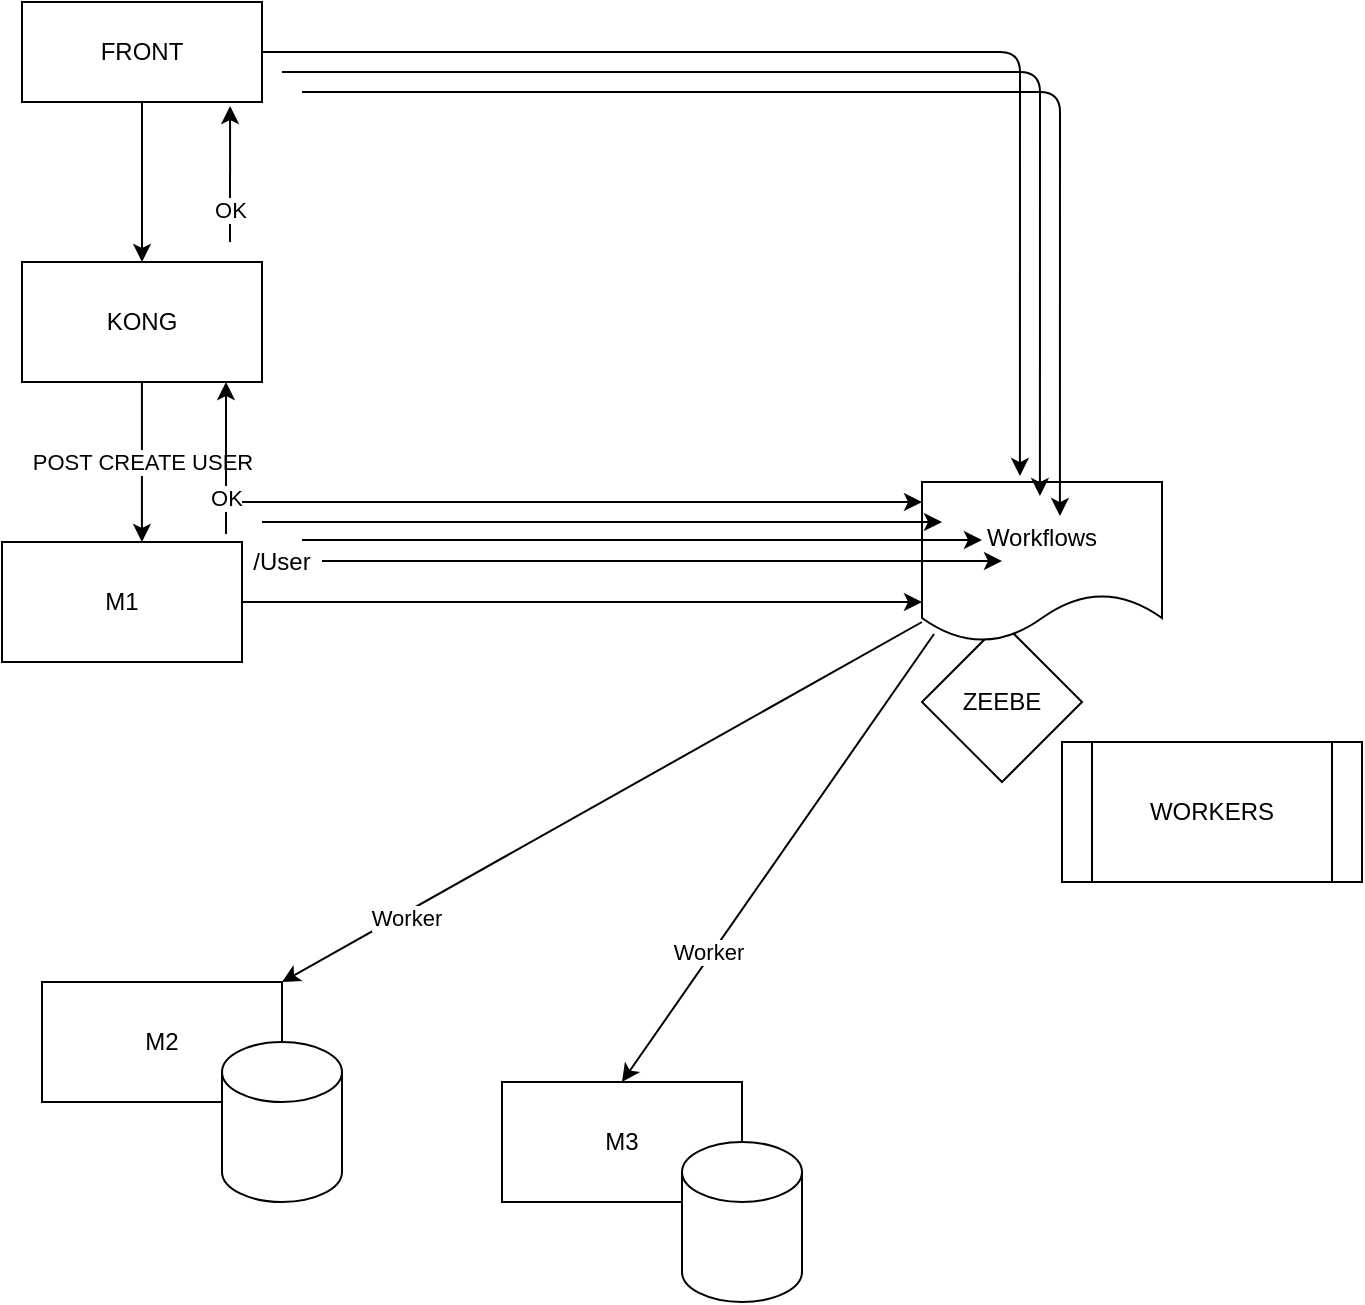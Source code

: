 <mxfile version="13.9.9" type="device"><diagram id="mI7kXgYjAfFfS1Up89VW" name="Page-1"><mxGraphModel dx="1106" dy="766" grid="1" gridSize="10" guides="1" tooltips="1" connect="1" arrows="1" fold="1" page="1" pageScale="1" pageWidth="1700" pageHeight="1100" math="0" shadow="0"><root><mxCell id="0"/><mxCell id="1" parent="0"/><mxCell id="tisosvzvg5JxdL_fKMNq-1" value="M1" style="rounded=0;whiteSpace=wrap;html=1;" vertex="1" parent="1"><mxGeometry x="440" y="290" width="120" height="60" as="geometry"/></mxCell><mxCell id="tisosvzvg5JxdL_fKMNq-17" value="POST CREATE USER" style="edgeStyle=orthogonalEdgeStyle;rounded=0;orthogonalLoop=1;jettySize=auto;html=1;entryX=0.583;entryY=0;entryDx=0;entryDy=0;entryPerimeter=0;" edge="1" parent="1" source="tisosvzvg5JxdL_fKMNq-3" target="tisosvzvg5JxdL_fKMNq-1"><mxGeometry relative="1" as="geometry"/></mxCell><mxCell id="tisosvzvg5JxdL_fKMNq-3" value="KONG" style="rounded=0;whiteSpace=wrap;html=1;" vertex="1" parent="1"><mxGeometry x="450" y="150" width="120" height="60" as="geometry"/></mxCell><mxCell id="tisosvzvg5JxdL_fKMNq-16" style="edgeStyle=orthogonalEdgeStyle;rounded=0;orthogonalLoop=1;jettySize=auto;html=1;entryX=0.5;entryY=0;entryDx=0;entryDy=0;" edge="1" parent="1" source="tisosvzvg5JxdL_fKMNq-11" target="tisosvzvg5JxdL_fKMNq-3"><mxGeometry relative="1" as="geometry"/></mxCell><mxCell id="tisosvzvg5JxdL_fKMNq-11" value="FRONT" style="rounded=0;whiteSpace=wrap;html=1;" vertex="1" parent="1"><mxGeometry x="450" y="20" width="120" height="50" as="geometry"/></mxCell><mxCell id="tisosvzvg5JxdL_fKMNq-12" value="ZEEBE" style="rhombus;whiteSpace=wrap;html=1;" vertex="1" parent="1"><mxGeometry x="900" y="330" width="80" height="80" as="geometry"/></mxCell><mxCell id="tisosvzvg5JxdL_fKMNq-13" value="Workflows" style="shape=document;whiteSpace=wrap;html=1;boundedLbl=1;" vertex="1" parent="1"><mxGeometry x="900" y="260" width="120" height="80" as="geometry"/></mxCell><mxCell id="tisosvzvg5JxdL_fKMNq-14" value="M2" style="rounded=0;whiteSpace=wrap;html=1;" vertex="1" parent="1"><mxGeometry x="460" y="510" width="120" height="60" as="geometry"/></mxCell><mxCell id="tisosvzvg5JxdL_fKMNq-15" value="" style="endArrow=classic;html=1;entryX=0;entryY=0.75;entryDx=0;entryDy=0;exitX=1;exitY=0.5;exitDx=0;exitDy=0;" edge="1" parent="1" source="tisosvzvg5JxdL_fKMNq-1" target="tisosvzvg5JxdL_fKMNq-13"><mxGeometry width="50" height="50" relative="1" as="geometry"><mxPoint x="560" y="325" as="sourcePoint"/><mxPoint x="610" y="275" as="targetPoint"/></mxGeometry></mxCell><mxCell id="tisosvzvg5JxdL_fKMNq-19" value="/User" style="text;html=1;strokeColor=none;fillColor=none;align=center;verticalAlign=middle;whiteSpace=wrap;rounded=0;" vertex="1" parent="1"><mxGeometry x="560" y="290" width="40" height="20" as="geometry"/></mxCell><mxCell id="tisosvzvg5JxdL_fKMNq-21" value="" style="endArrow=classic;html=1;exitX=0;exitY=0.875;exitDx=0;exitDy=0;exitPerimeter=0;entryX=1;entryY=0;entryDx=0;entryDy=0;" edge="1" parent="1" source="tisosvzvg5JxdL_fKMNq-13" target="tisosvzvg5JxdL_fKMNq-14"><mxGeometry width="50" height="50" relative="1" as="geometry"><mxPoint x="610" y="460" as="sourcePoint"/><mxPoint x="660" y="410" as="targetPoint"/></mxGeometry></mxCell><mxCell id="tisosvzvg5JxdL_fKMNq-32" value="Worker" style="edgeLabel;html=1;align=center;verticalAlign=middle;resizable=0;points=[];" vertex="1" connectable="0" parent="tisosvzvg5JxdL_fKMNq-21"><mxGeometry x="0.618" y="2" relative="1" as="geometry"><mxPoint as="offset"/></mxGeometry></mxCell><mxCell id="tisosvzvg5JxdL_fKMNq-22" value="M3" style="rounded=0;whiteSpace=wrap;html=1;" vertex="1" parent="1"><mxGeometry x="690" y="560" width="120" height="60" as="geometry"/></mxCell><mxCell id="tisosvzvg5JxdL_fKMNq-23" value="" style="endArrow=classic;html=1;exitX=0.05;exitY=0.95;exitDx=0;exitDy=0;exitPerimeter=0;entryX=0.5;entryY=0;entryDx=0;entryDy=0;" edge="1" parent="1" source="tisosvzvg5JxdL_fKMNq-13" target="tisosvzvg5JxdL_fKMNq-22"><mxGeometry width="50" height="50" relative="1" as="geometry"><mxPoint x="540" y="420" as="sourcePoint"/><mxPoint x="590" y="370" as="targetPoint"/></mxGeometry></mxCell><mxCell id="tisosvzvg5JxdL_fKMNq-33" value="Worker" style="edgeLabel;html=1;align=center;verticalAlign=middle;resizable=0;points=[];" vertex="1" connectable="0" parent="tisosvzvg5JxdL_fKMNq-23"><mxGeometry x="0.429" y="-2" relative="1" as="geometry"><mxPoint as="offset"/></mxGeometry></mxCell><mxCell id="tisosvzvg5JxdL_fKMNq-24" value="" style="shape=cylinder3;whiteSpace=wrap;html=1;boundedLbl=1;backgroundOutline=1;size=15;" vertex="1" parent="1"><mxGeometry x="550" y="540" width="60" height="80" as="geometry"/></mxCell><mxCell id="tisosvzvg5JxdL_fKMNq-26" value="" style="shape=cylinder3;whiteSpace=wrap;html=1;boundedLbl=1;backgroundOutline=1;size=15;" vertex="1" parent="1"><mxGeometry x="780" y="590" width="60" height="80" as="geometry"/></mxCell><mxCell id="tisosvzvg5JxdL_fKMNq-27" value="" style="endArrow=classic;html=1;entryX=0.85;entryY=1;entryDx=0;entryDy=0;entryPerimeter=0;" edge="1" parent="1" target="tisosvzvg5JxdL_fKMNq-3"><mxGeometry width="50" height="50" relative="1" as="geometry"><mxPoint x="552" y="286" as="sourcePoint"/><mxPoint x="580" y="250" as="targetPoint"/></mxGeometry></mxCell><mxCell id="tisosvzvg5JxdL_fKMNq-28" value="OK" style="edgeLabel;html=1;align=center;verticalAlign=middle;resizable=0;points=[];" vertex="1" connectable="0" parent="tisosvzvg5JxdL_fKMNq-27"><mxGeometry x="-0.526" relative="1" as="geometry"><mxPoint as="offset"/></mxGeometry></mxCell><mxCell id="tisosvzvg5JxdL_fKMNq-29" value="" style="endArrow=classic;html=1;entryX=0.867;entryY=1.04;entryDx=0;entryDy=0;entryPerimeter=0;" edge="1" parent="1" target="tisosvzvg5JxdL_fKMNq-11"><mxGeometry width="50" height="50" relative="1" as="geometry"><mxPoint x="554" y="140" as="sourcePoint"/><mxPoint x="562" y="220" as="targetPoint"/></mxGeometry></mxCell><mxCell id="tisosvzvg5JxdL_fKMNq-30" value="OK" style="edgeLabel;html=1;align=center;verticalAlign=middle;resizable=0;points=[];" vertex="1" connectable="0" parent="tisosvzvg5JxdL_fKMNq-29"><mxGeometry x="-0.526" relative="1" as="geometry"><mxPoint as="offset"/></mxGeometry></mxCell><mxCell id="tisosvzvg5JxdL_fKMNq-31" value="WORKERS" style="shape=process;whiteSpace=wrap;html=1;backgroundOutline=1;" vertex="1" parent="1"><mxGeometry x="970" y="390" width="150" height="70" as="geometry"/></mxCell><mxCell id="tisosvzvg5JxdL_fKMNq-34" value="" style="endArrow=classic;html=1;entryX=0;entryY=0.75;entryDx=0;entryDy=0;exitX=1;exitY=0.5;exitDx=0;exitDy=0;" edge="1" parent="1"><mxGeometry width="50" height="50" relative="1" as="geometry"><mxPoint x="570" y="280" as="sourcePoint"/><mxPoint x="910" y="280" as="targetPoint"/></mxGeometry></mxCell><mxCell id="tisosvzvg5JxdL_fKMNq-35" value="" style="endArrow=classic;html=1;entryX=0;entryY=0.75;entryDx=0;entryDy=0;exitX=1;exitY=0.5;exitDx=0;exitDy=0;" edge="1" parent="1"><mxGeometry width="50" height="50" relative="1" as="geometry"><mxPoint x="560" y="270" as="sourcePoint"/><mxPoint x="900" y="270" as="targetPoint"/></mxGeometry></mxCell><mxCell id="tisosvzvg5JxdL_fKMNq-36" value="" style="endArrow=classic;html=1;entryX=0;entryY=0.75;entryDx=0;entryDy=0;exitX=1;exitY=0.5;exitDx=0;exitDy=0;" edge="1" parent="1"><mxGeometry width="50" height="50" relative="1" as="geometry"><mxPoint x="590" y="289" as="sourcePoint"/><mxPoint x="930" y="289" as="targetPoint"/></mxGeometry></mxCell><mxCell id="tisosvzvg5JxdL_fKMNq-37" value="" style="endArrow=classic;html=1;entryX=0;entryY=0.75;entryDx=0;entryDy=0;exitX=1;exitY=0.5;exitDx=0;exitDy=0;" edge="1" parent="1"><mxGeometry width="50" height="50" relative="1" as="geometry"><mxPoint x="600" y="299.5" as="sourcePoint"/><mxPoint x="940" y="299.5" as="targetPoint"/></mxGeometry></mxCell><mxCell id="tisosvzvg5JxdL_fKMNq-38" value="" style="endArrow=classic;html=1;exitX=1;exitY=0.5;exitDx=0;exitDy=0;entryX=0.408;entryY=-0.037;entryDx=0;entryDy=0;entryPerimeter=0;" edge="1" parent="1" source="tisosvzvg5JxdL_fKMNq-11" target="tisosvzvg5JxdL_fKMNq-13"><mxGeometry width="50" height="50" relative="1" as="geometry"><mxPoint x="620" y="50" as="sourcePoint"/><mxPoint x="670" as="targetPoint"/><Array as="points"><mxPoint x="949" y="45"/></Array></mxGeometry></mxCell><mxCell id="tisosvzvg5JxdL_fKMNq-39" value="" style="endArrow=classic;html=1;exitX=1;exitY=0.5;exitDx=0;exitDy=0;entryX=0.408;entryY=-0.037;entryDx=0;entryDy=0;entryPerimeter=0;" edge="1" parent="1"><mxGeometry width="50" height="50" relative="1" as="geometry"><mxPoint x="580" y="55" as="sourcePoint"/><mxPoint x="958.96" y="267.04" as="targetPoint"/><Array as="points"><mxPoint x="959" y="55"/></Array></mxGeometry></mxCell><mxCell id="tisosvzvg5JxdL_fKMNq-40" value="" style="endArrow=classic;html=1;exitX=1;exitY=0.5;exitDx=0;exitDy=0;entryX=0.408;entryY=-0.037;entryDx=0;entryDy=0;entryPerimeter=0;" edge="1" parent="1"><mxGeometry width="50" height="50" relative="1" as="geometry"><mxPoint x="590" y="65" as="sourcePoint"/><mxPoint x="968.96" y="277.04" as="targetPoint"/><Array as="points"><mxPoint x="969" y="65"/></Array></mxGeometry></mxCell></root></mxGraphModel></diagram></mxfile>